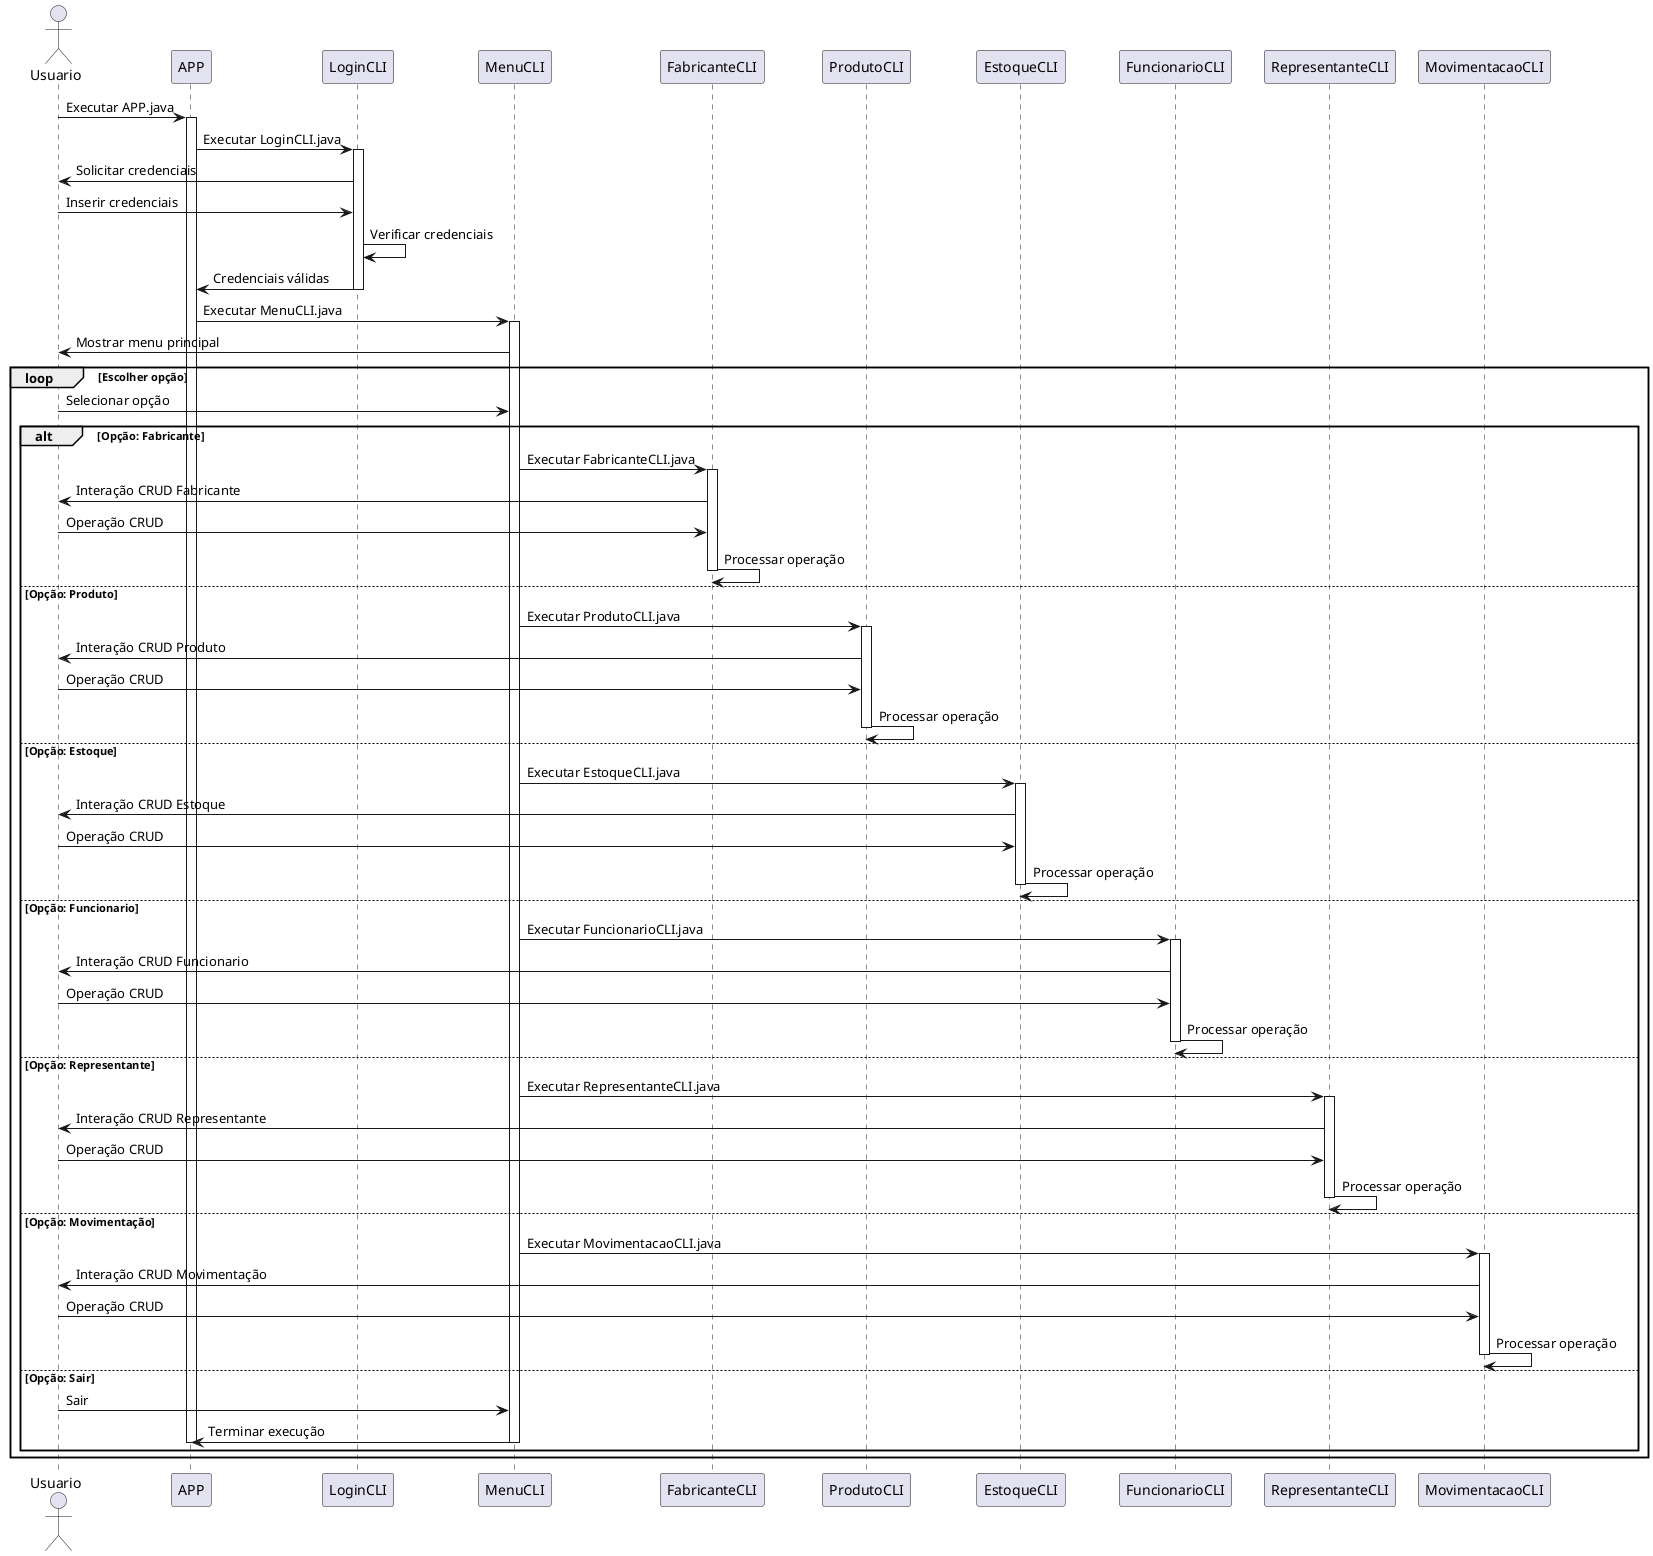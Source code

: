 @startuml
actor Usuario
participant APP
participant LoginCLI
participant MenuCLI
participant FabricanteCLI
participant ProdutoCLI
participant EstoqueCLI
participant FuncionarioCLI
participant RepresentanteCLI
participant MovimentacaoCLI

Usuario -> APP: Executar APP.java
activate APP
APP -> LoginCLI: Executar LoginCLI.java
activate LoginCLI
LoginCLI -> Usuario: Solicitar credenciais
Usuario -> LoginCLI: Inserir credenciais
LoginCLI -> LoginCLI: Verificar credenciais
LoginCLI -> APP: Credenciais válidas
deactivate LoginCLI
APP -> MenuCLI: Executar MenuCLI.java
activate MenuCLI
MenuCLI -> Usuario: Mostrar menu principal
loop Escolher opção
    Usuario -> MenuCLI: Selecionar opção
    alt Opção: Fabricante
        MenuCLI -> FabricanteCLI: Executar FabricanteCLI.java
        activate FabricanteCLI
        FabricanteCLI -> Usuario: Interação CRUD Fabricante
        Usuario -> FabricanteCLI: Operação CRUD
        FabricanteCLI -> FabricanteCLI: Processar operação
        deactivate FabricanteCLI
    else Opção: Produto
        MenuCLI -> ProdutoCLI: Executar ProdutoCLI.java
        activate ProdutoCLI
        ProdutoCLI -> Usuario: Interação CRUD Produto
        Usuario -> ProdutoCLI: Operação CRUD
        ProdutoCLI -> ProdutoCLI: Processar operação
        deactivate ProdutoCLI
    else Opção: Estoque
        MenuCLI -> EstoqueCLI: Executar EstoqueCLI.java
        activate EstoqueCLI
        EstoqueCLI -> Usuario: Interação CRUD Estoque
        Usuario -> EstoqueCLI: Operação CRUD
        EstoqueCLI -> EstoqueCLI: Processar operação
        deactivate EstoqueCLI
    else Opção: Funcionario
        MenuCLI -> FuncionarioCLI: Executar FuncionarioCLI.java
        activate FuncionarioCLI
        FuncionarioCLI -> Usuario: Interação CRUD Funcionario
        Usuario -> FuncionarioCLI: Operação CRUD
        FuncionarioCLI -> FuncionarioCLI: Processar operação
        deactivate FuncionarioCLI
    else Opção: Representante
        MenuCLI -> RepresentanteCLI: Executar RepresentanteCLI.java
        activate RepresentanteCLI
        RepresentanteCLI -> Usuario: Interação CRUD Representante
        Usuario -> RepresentanteCLI: Operação CRUD
        RepresentanteCLI -> RepresentanteCLI: Processar operação
        deactivate RepresentanteCLI
    else Opção: Movimentação
        MenuCLI -> MovimentacaoCLI: Executar MovimentacaoCLI.java
        activate MovimentacaoCLI
        MovimentacaoCLI -> Usuario: Interação CRUD Movimentação
        Usuario -> MovimentacaoCLI: Operação CRUD
        MovimentacaoCLI -> MovimentacaoCLI: Processar operação
        deactivate MovimentacaoCLI
    else Opção: Sair
        Usuario -> MenuCLI: Sair
        MenuCLI -> APP: Terminar execução
        deactivate MenuCLI
        deactivate APP
    end
end
@enduml